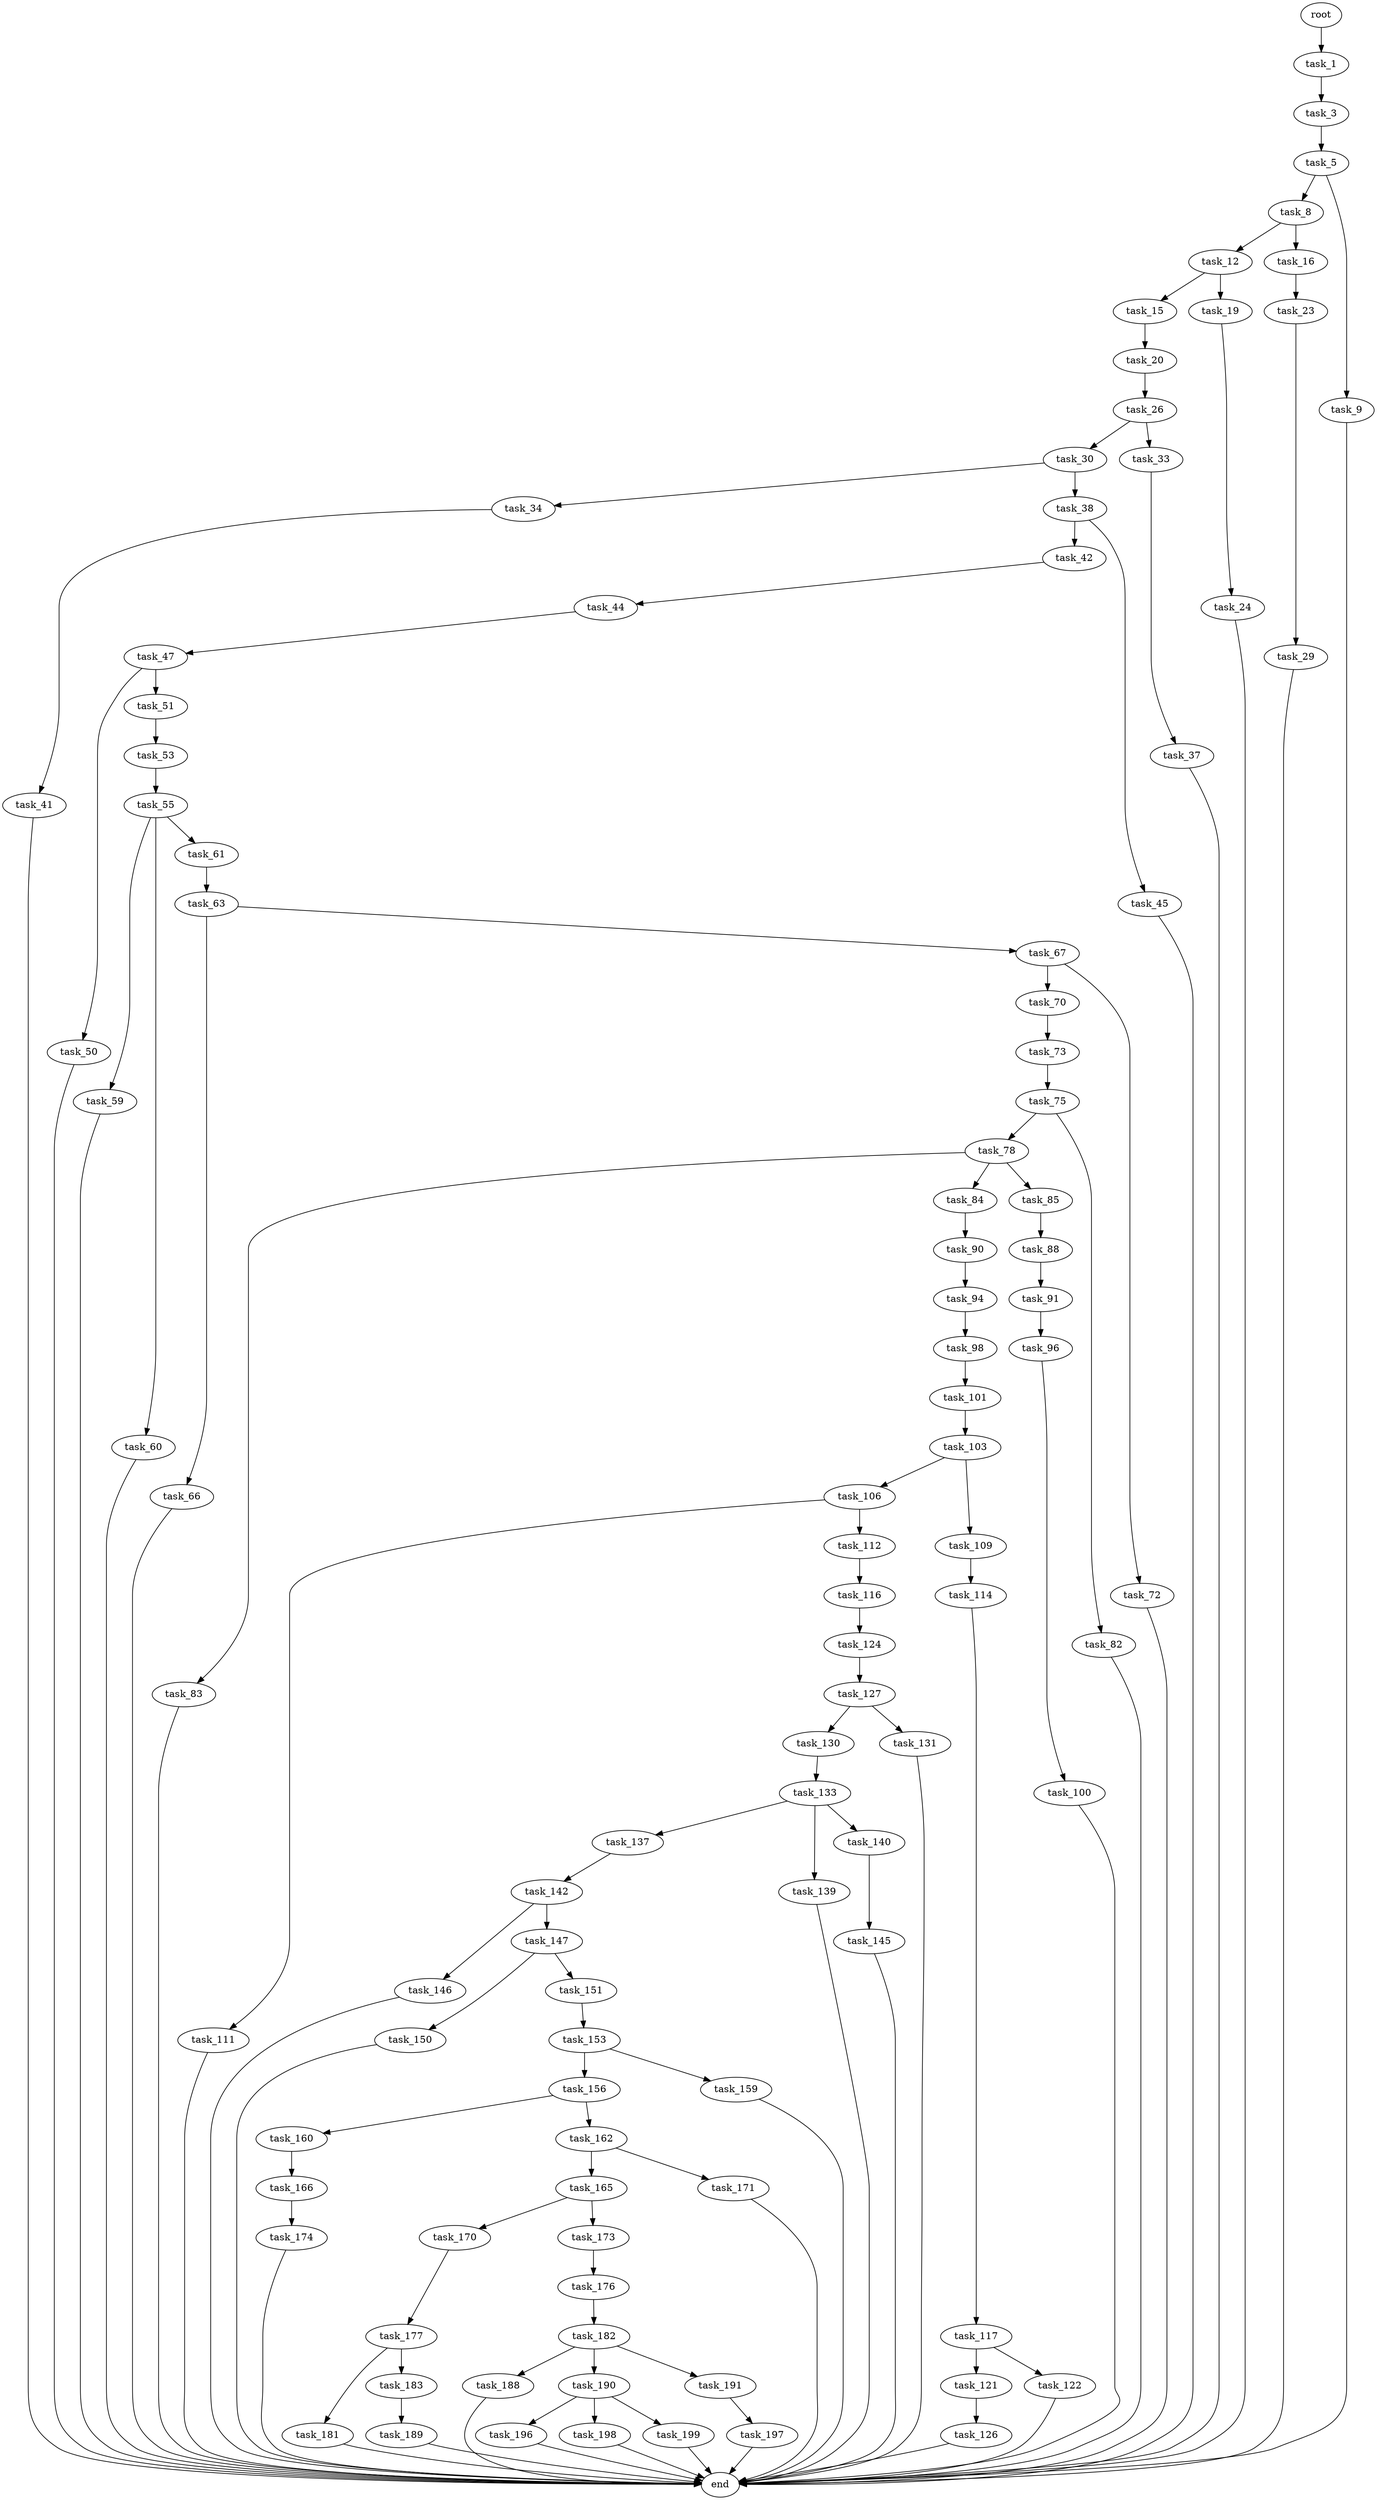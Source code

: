 digraph G {
  root [size="0.000000"];
  task_1 [size="13073976725.000000"];
  task_3 [size="28991029248.000000"];
  task_5 [size="1073741824000.000000"];
  task_8 [size="368293445632.000000"];
  task_9 [size="19858836884.000000"];
  task_12 [size="1073741824000.000000"];
  task_16 [size="366761248007.000000"];
  end [size="0.000000"];
  task_15 [size="65755562148.000000"];
  task_19 [size="43294198010.000000"];
  task_20 [size="549755813888.000000"];
  task_23 [size="111293535977.000000"];
  task_24 [size="411173474229.000000"];
  task_26 [size="19034350013.000000"];
  task_29 [size="8589934592.000000"];
  task_30 [size="46494237199.000000"];
  task_33 [size="231928233984.000000"];
  task_34 [size="1305008568686.000000"];
  task_38 [size="782757789696.000000"];
  task_37 [size="28991029248.000000"];
  task_41 [size="68719476736.000000"];
  task_42 [size="23843618035.000000"];
  task_45 [size="81642300120.000000"];
  task_44 [size="32289019667.000000"];
  task_47 [size="246147613850.000000"];
  task_50 [size="245646698426.000000"];
  task_51 [size="368293445632.000000"];
  task_53 [size="25083130308.000000"];
  task_55 [size="44392843103.000000"];
  task_59 [size="28991029248.000000"];
  task_60 [size="368293445632.000000"];
  task_61 [size="28410903661.000000"];
  task_63 [size="2588422974.000000"];
  task_66 [size="6121809199.000000"];
  task_67 [size="1143879982102.000000"];
  task_70 [size="177897177888.000000"];
  task_72 [size="368293445632.000000"];
  task_73 [size="606901273564.000000"];
  task_75 [size="33285103987.000000"];
  task_78 [size="231928233984.000000"];
  task_82 [size="368293445632.000000"];
  task_83 [size="68719476736.000000"];
  task_84 [size="2041889167.000000"];
  task_85 [size="782757789696.000000"];
  task_90 [size="28991029248.000000"];
  task_88 [size="8304813700.000000"];
  task_91 [size="646161542044.000000"];
  task_94 [size="42694273219.000000"];
  task_96 [size="68719476736.000000"];
  task_98 [size="151756986287.000000"];
  task_100 [size="4563764335.000000"];
  task_101 [size="368293445632.000000"];
  task_103 [size="8589934592.000000"];
  task_106 [size="17854832501.000000"];
  task_109 [size="37642450704.000000"];
  task_111 [size="160763713596.000000"];
  task_112 [size="137147312841.000000"];
  task_114 [size="28003119400.000000"];
  task_116 [size="596255777257.000000"];
  task_117 [size="891567370187.000000"];
  task_124 [size="23610123121.000000"];
  task_121 [size="1073741824000.000000"];
  task_122 [size="231928233984.000000"];
  task_126 [size="1524086413.000000"];
  task_127 [size="10423625032.000000"];
  task_130 [size="502049505263.000000"];
  task_131 [size="11863753763.000000"];
  task_133 [size="7677938490.000000"];
  task_137 [size="12317283225.000000"];
  task_139 [size="31377486459.000000"];
  task_140 [size="549755813888.000000"];
  task_142 [size="1149864605.000000"];
  task_145 [size="569072650796.000000"];
  task_146 [size="368293445632.000000"];
  task_147 [size="38253316954.000000"];
  task_150 [size="404892289724.000000"];
  task_151 [size="3238782044.000000"];
  task_153 [size="593410856859.000000"];
  task_156 [size="8589934592.000000"];
  task_159 [size="12799085825.000000"];
  task_160 [size="83102612400.000000"];
  task_162 [size="23074807704.000000"];
  task_166 [size="368293445632.000000"];
  task_165 [size="394227983655.000000"];
  task_171 [size="79312636256.000000"];
  task_170 [size="63751004164.000000"];
  task_173 [size="679465998588.000000"];
  task_174 [size="782757789696.000000"];
  task_177 [size="782757789696.000000"];
  task_176 [size="68719476736.000000"];
  task_182 [size="134217728000.000000"];
  task_181 [size="1073741824000.000000"];
  task_183 [size="5438897419.000000"];
  task_188 [size="2323523373.000000"];
  task_190 [size="426252959023.000000"];
  task_191 [size="31541495547.000000"];
  task_189 [size="22884610858.000000"];
  task_196 [size="1073741824000.000000"];
  task_198 [size="782757789696.000000"];
  task_199 [size="1078805044558.000000"];
  task_197 [size="345286728303.000000"];

  root -> task_1 [size="1.000000"];
  task_1 -> task_3 [size="679477248.000000"];
  task_3 -> task_5 [size="75497472.000000"];
  task_5 -> task_8 [size="838860800.000000"];
  task_5 -> task_9 [size="838860800.000000"];
  task_8 -> task_12 [size="411041792.000000"];
  task_8 -> task_16 [size="411041792.000000"];
  task_9 -> end [size="1.000000"];
  task_12 -> task_15 [size="838860800.000000"];
  task_12 -> task_19 [size="838860800.000000"];
  task_16 -> task_23 [size="301989888.000000"];
  task_15 -> task_20 [size="134217728.000000"];
  task_19 -> task_24 [size="33554432.000000"];
  task_20 -> task_26 [size="536870912.000000"];
  task_23 -> task_29 [size="209715200.000000"];
  task_24 -> end [size="1.000000"];
  task_26 -> task_30 [size="33554432.000000"];
  task_26 -> task_33 [size="33554432.000000"];
  task_29 -> end [size="1.000000"];
  task_30 -> task_34 [size="33554432.000000"];
  task_30 -> task_38 [size="33554432.000000"];
  task_33 -> task_37 [size="301989888.000000"];
  task_34 -> task_41 [size="838860800.000000"];
  task_38 -> task_42 [size="679477248.000000"];
  task_38 -> task_45 [size="679477248.000000"];
  task_37 -> end [size="1.000000"];
  task_41 -> end [size="1.000000"];
  task_42 -> task_44 [size="411041792.000000"];
  task_45 -> end [size="1.000000"];
  task_44 -> task_47 [size="679477248.000000"];
  task_47 -> task_50 [size="411041792.000000"];
  task_47 -> task_51 [size="411041792.000000"];
  task_50 -> end [size="1.000000"];
  task_51 -> task_53 [size="411041792.000000"];
  task_53 -> task_55 [size="411041792.000000"];
  task_55 -> task_59 [size="838860800.000000"];
  task_55 -> task_60 [size="838860800.000000"];
  task_55 -> task_61 [size="838860800.000000"];
  task_59 -> end [size="1.000000"];
  task_60 -> end [size="1.000000"];
  task_61 -> task_63 [size="33554432.000000"];
  task_63 -> task_66 [size="75497472.000000"];
  task_63 -> task_67 [size="75497472.000000"];
  task_66 -> end [size="1.000000"];
  task_67 -> task_70 [size="679477248.000000"];
  task_67 -> task_72 [size="679477248.000000"];
  task_70 -> task_73 [size="134217728.000000"];
  task_72 -> end [size="1.000000"];
  task_73 -> task_75 [size="411041792.000000"];
  task_75 -> task_78 [size="679477248.000000"];
  task_75 -> task_82 [size="679477248.000000"];
  task_78 -> task_83 [size="301989888.000000"];
  task_78 -> task_84 [size="301989888.000000"];
  task_78 -> task_85 [size="301989888.000000"];
  task_82 -> end [size="1.000000"];
  task_83 -> end [size="1.000000"];
  task_84 -> task_90 [size="75497472.000000"];
  task_85 -> task_88 [size="679477248.000000"];
  task_90 -> task_94 [size="75497472.000000"];
  task_88 -> task_91 [size="838860800.000000"];
  task_91 -> task_96 [size="411041792.000000"];
  task_94 -> task_98 [size="838860800.000000"];
  task_96 -> task_100 [size="134217728.000000"];
  task_98 -> task_101 [size="301989888.000000"];
  task_100 -> end [size="1.000000"];
  task_101 -> task_103 [size="411041792.000000"];
  task_103 -> task_106 [size="33554432.000000"];
  task_103 -> task_109 [size="33554432.000000"];
  task_106 -> task_111 [size="33554432.000000"];
  task_106 -> task_112 [size="33554432.000000"];
  task_109 -> task_114 [size="679477248.000000"];
  task_111 -> end [size="1.000000"];
  task_112 -> task_116 [size="209715200.000000"];
  task_114 -> task_117 [size="33554432.000000"];
  task_116 -> task_124 [size="679477248.000000"];
  task_117 -> task_121 [size="679477248.000000"];
  task_117 -> task_122 [size="679477248.000000"];
  task_124 -> task_127 [size="411041792.000000"];
  task_121 -> task_126 [size="838860800.000000"];
  task_122 -> end [size="1.000000"];
  task_126 -> end [size="1.000000"];
  task_127 -> task_130 [size="411041792.000000"];
  task_127 -> task_131 [size="411041792.000000"];
  task_130 -> task_133 [size="838860800.000000"];
  task_131 -> end [size="1.000000"];
  task_133 -> task_137 [size="411041792.000000"];
  task_133 -> task_139 [size="411041792.000000"];
  task_133 -> task_140 [size="411041792.000000"];
  task_137 -> task_142 [size="679477248.000000"];
  task_139 -> end [size="1.000000"];
  task_140 -> task_145 [size="536870912.000000"];
  task_142 -> task_146 [size="134217728.000000"];
  task_142 -> task_147 [size="134217728.000000"];
  task_145 -> end [size="1.000000"];
  task_146 -> end [size="1.000000"];
  task_147 -> task_150 [size="33554432.000000"];
  task_147 -> task_151 [size="33554432.000000"];
  task_150 -> end [size="1.000000"];
  task_151 -> task_153 [size="134217728.000000"];
  task_153 -> task_156 [size="411041792.000000"];
  task_153 -> task_159 [size="411041792.000000"];
  task_156 -> task_160 [size="33554432.000000"];
  task_156 -> task_162 [size="33554432.000000"];
  task_159 -> end [size="1.000000"];
  task_160 -> task_166 [size="134217728.000000"];
  task_162 -> task_165 [size="679477248.000000"];
  task_162 -> task_171 [size="679477248.000000"];
  task_166 -> task_174 [size="411041792.000000"];
  task_165 -> task_170 [size="301989888.000000"];
  task_165 -> task_173 [size="301989888.000000"];
  task_171 -> end [size="1.000000"];
  task_170 -> task_177 [size="301989888.000000"];
  task_173 -> task_176 [size="536870912.000000"];
  task_174 -> end [size="1.000000"];
  task_177 -> task_181 [size="679477248.000000"];
  task_177 -> task_183 [size="679477248.000000"];
  task_176 -> task_182 [size="134217728.000000"];
  task_182 -> task_188 [size="209715200.000000"];
  task_182 -> task_190 [size="209715200.000000"];
  task_182 -> task_191 [size="209715200.000000"];
  task_181 -> end [size="1.000000"];
  task_183 -> task_189 [size="209715200.000000"];
  task_188 -> end [size="1.000000"];
  task_190 -> task_196 [size="411041792.000000"];
  task_190 -> task_198 [size="411041792.000000"];
  task_190 -> task_199 [size="411041792.000000"];
  task_191 -> task_197 [size="838860800.000000"];
  task_189 -> end [size="1.000000"];
  task_196 -> end [size="1.000000"];
  task_198 -> end [size="1.000000"];
  task_199 -> end [size="1.000000"];
  task_197 -> end [size="1.000000"];
}
